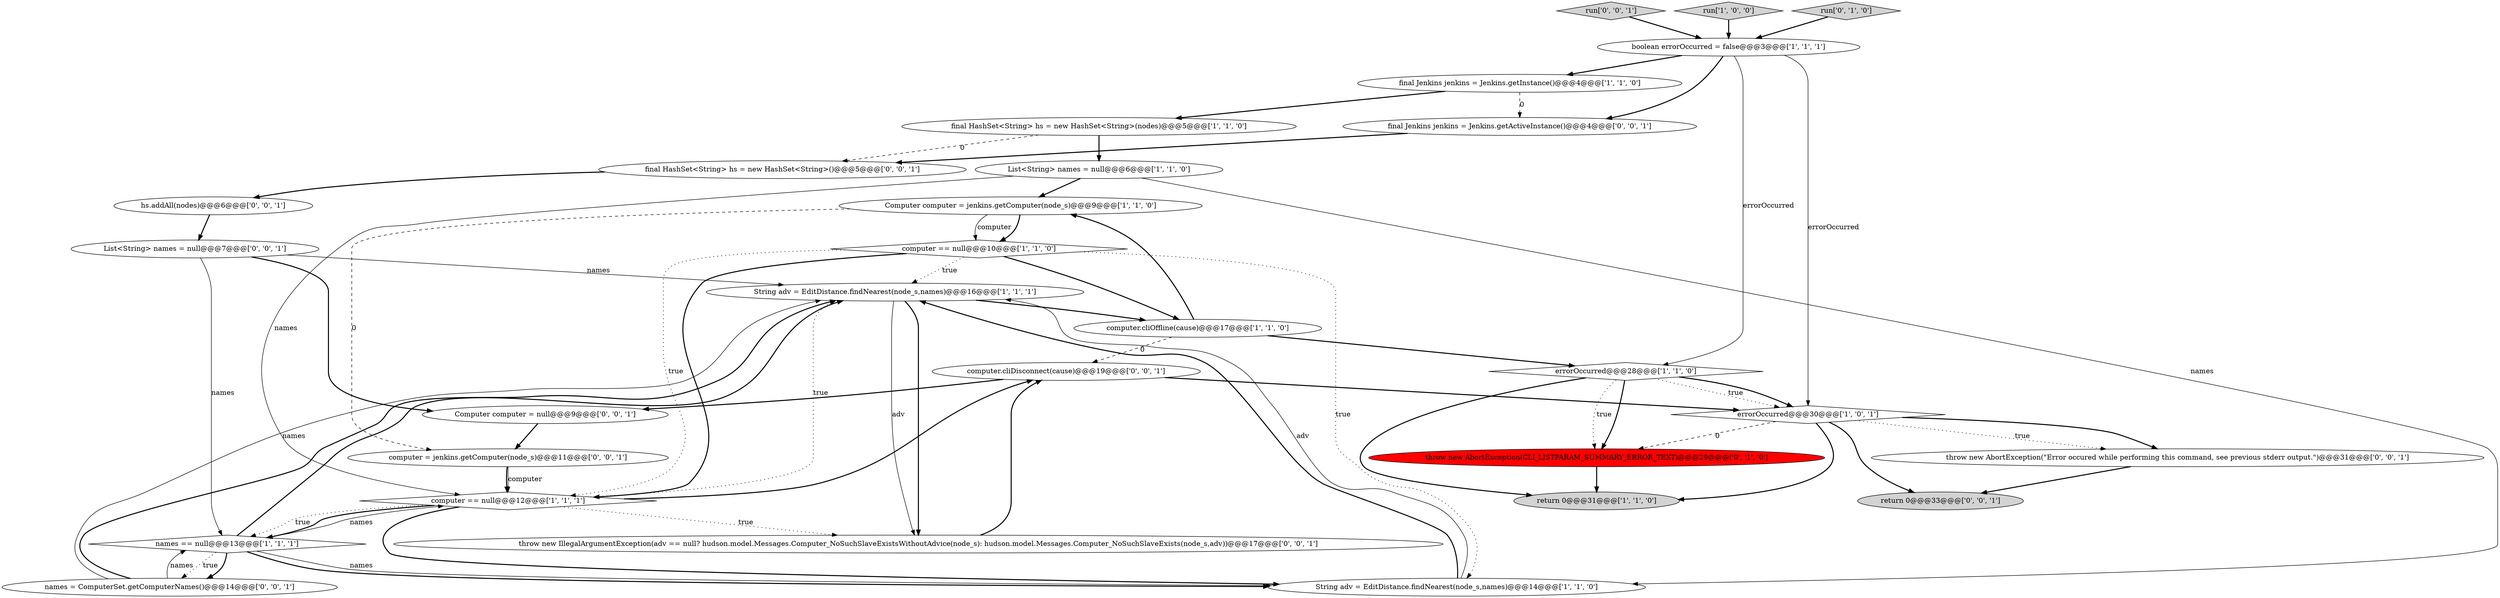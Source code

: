 digraph {
25 [style = filled, label = "throw new AbortException(\"Error occured while performing this command, see previous stderr output.\")@@@31@@@['0', '0', '1']", fillcolor = white, shape = ellipse image = "AAA0AAABBB3BBB"];
14 [style = filled, label = "Computer computer = jenkins.getComputer(node_s)@@@9@@@['1', '1', '0']", fillcolor = white, shape = ellipse image = "AAA0AAABBB1BBB"];
16 [style = filled, label = "throw new AbortException(CLI_LISTPARAM_SUMMARY_ERROR_TEXT)@@@29@@@['0', '1', '0']", fillcolor = red, shape = ellipse image = "AAA1AAABBB2BBB"];
4 [style = filled, label = "boolean errorOccurred = false@@@3@@@['1', '1', '1']", fillcolor = white, shape = ellipse image = "AAA0AAABBB1BBB"];
13 [style = filled, label = "final Jenkins jenkins = Jenkins.getInstance()@@@4@@@['1', '1', '0']", fillcolor = white, shape = ellipse image = "AAA0AAABBB1BBB"];
0 [style = filled, label = "computer == null@@@10@@@['1', '1', '0']", fillcolor = white, shape = diamond image = "AAA0AAABBB1BBB"];
17 [style = filled, label = "List<String> names = null@@@7@@@['0', '0', '1']", fillcolor = white, shape = ellipse image = "AAA0AAABBB3BBB"];
19 [style = filled, label = "hs.addAll(nodes)@@@6@@@['0', '0', '1']", fillcolor = white, shape = ellipse image = "AAA0AAABBB3BBB"];
2 [style = filled, label = "final HashSet<String> hs = new HashSet<String>(nodes)@@@5@@@['1', '1', '0']", fillcolor = white, shape = ellipse image = "AAA0AAABBB1BBB"];
6 [style = filled, label = "String adv = EditDistance.findNearest(node_s,names)@@@16@@@['1', '1', '1']", fillcolor = white, shape = ellipse image = "AAA0AAABBB1BBB"];
10 [style = filled, label = "return 0@@@31@@@['1', '1', '0']", fillcolor = lightgray, shape = ellipse image = "AAA0AAABBB1BBB"];
22 [style = filled, label = "Computer computer = null@@@9@@@['0', '0', '1']", fillcolor = white, shape = ellipse image = "AAA0AAABBB3BBB"];
27 [style = filled, label = "names = ComputerSet.getComputerNames()@@@14@@@['0', '0', '1']", fillcolor = white, shape = ellipse image = "AAA0AAABBB3BBB"];
26 [style = filled, label = "run['0', '0', '1']", fillcolor = lightgray, shape = diamond image = "AAA0AAABBB3BBB"];
11 [style = filled, label = "List<String> names = null@@@6@@@['1', '1', '0']", fillcolor = white, shape = ellipse image = "AAA0AAABBB1BBB"];
3 [style = filled, label = "computer == null@@@12@@@['1', '1', '1']", fillcolor = white, shape = diamond image = "AAA0AAABBB1BBB"];
23 [style = filled, label = "return 0@@@33@@@['0', '0', '1']", fillcolor = lightgray, shape = ellipse image = "AAA0AAABBB3BBB"];
18 [style = filled, label = "final Jenkins jenkins = Jenkins.getActiveInstance()@@@4@@@['0', '0', '1']", fillcolor = white, shape = ellipse image = "AAA0AAABBB3BBB"];
9 [style = filled, label = "run['1', '0', '0']", fillcolor = lightgray, shape = diamond image = "AAA0AAABBB1BBB"];
7 [style = filled, label = "names == null@@@13@@@['1', '1', '1']", fillcolor = white, shape = diamond image = "AAA0AAABBB1BBB"];
15 [style = filled, label = "run['0', '1', '0']", fillcolor = lightgray, shape = diamond image = "AAA0AAABBB2BBB"];
5 [style = filled, label = "errorOccurred@@@28@@@['1', '1', '0']", fillcolor = white, shape = diamond image = "AAA0AAABBB1BBB"];
8 [style = filled, label = "computer.cliOffline(cause)@@@17@@@['1', '1', '0']", fillcolor = white, shape = ellipse image = "AAA0AAABBB1BBB"];
1 [style = filled, label = "String adv = EditDistance.findNearest(node_s,names)@@@14@@@['1', '1', '0']", fillcolor = white, shape = ellipse image = "AAA0AAABBB1BBB"];
20 [style = filled, label = "throw new IllegalArgumentException(adv == null? hudson.model.Messages.Computer_NoSuchSlaveExistsWithoutAdvice(node_s): hudson.model.Messages.Computer_NoSuchSlaveExists(node_s,adv))@@@17@@@['0', '0', '1']", fillcolor = white, shape = ellipse image = "AAA0AAABBB3BBB"];
12 [style = filled, label = "errorOccurred@@@30@@@['1', '0', '1']", fillcolor = white, shape = diamond image = "AAA0AAABBB1BBB"];
24 [style = filled, label = "computer.cliDisconnect(cause)@@@19@@@['0', '0', '1']", fillcolor = white, shape = ellipse image = "AAA0AAABBB3BBB"];
21 [style = filled, label = "final HashSet<String> hs = new HashSet<String>()@@@5@@@['0', '0', '1']", fillcolor = white, shape = ellipse image = "AAA0AAABBB3BBB"];
28 [style = filled, label = "computer = jenkins.getComputer(node_s)@@@11@@@['0', '0', '1']", fillcolor = white, shape = ellipse image = "AAA0AAABBB3BBB"];
6->20 [style = solid, label="adv"];
0->3 [style = bold, label=""];
5->10 [style = bold, label=""];
24->12 [style = bold, label=""];
3->7 [style = dotted, label="true"];
7->1 [style = bold, label=""];
3->20 [style = dotted, label="true"];
3->1 [style = bold, label=""];
21->19 [style = bold, label=""];
3->24 [style = bold, label=""];
11->14 [style = bold, label=""];
16->10 [style = bold, label=""];
4->5 [style = solid, label="errorOccurred"];
25->23 [style = bold, label=""];
12->16 [style = dashed, label="0"];
14->28 [style = dashed, label="0"];
11->1 [style = solid, label="names"];
4->12 [style = solid, label="errorOccurred"];
9->4 [style = bold, label=""];
4->13 [style = bold, label=""];
8->14 [style = bold, label=""];
7->1 [style = solid, label="names"];
4->18 [style = bold, label=""];
22->28 [style = bold, label=""];
19->17 [style = bold, label=""];
5->12 [style = dotted, label="true"];
8->24 [style = dashed, label="0"];
3->6 [style = dotted, label="true"];
17->22 [style = bold, label=""];
27->7 [style = solid, label="names"];
24->22 [style = bold, label=""];
26->4 [style = bold, label=""];
0->6 [style = dotted, label="true"];
27->6 [style = bold, label=""];
1->6 [style = solid, label="adv"];
5->16 [style = bold, label=""];
6->20 [style = bold, label=""];
12->10 [style = bold, label=""];
1->6 [style = bold, label=""];
17->6 [style = solid, label="names"];
14->0 [style = bold, label=""];
8->5 [style = bold, label=""];
3->7 [style = bold, label=""];
5->12 [style = bold, label=""];
7->3 [style = solid, label="names"];
2->21 [style = dashed, label="0"];
12->25 [style = bold, label=""];
6->8 [style = bold, label=""];
7->6 [style = bold, label=""];
15->4 [style = bold, label=""];
0->8 [style = bold, label=""];
28->3 [style = solid, label="computer"];
7->27 [style = bold, label=""];
27->6 [style = solid, label="names"];
11->3 [style = solid, label="names"];
14->0 [style = solid, label="computer"];
5->16 [style = dotted, label="true"];
7->27 [style = dotted, label="true"];
12->23 [style = bold, label=""];
28->3 [style = bold, label=""];
0->3 [style = dotted, label="true"];
18->21 [style = bold, label=""];
13->18 [style = dashed, label="0"];
20->24 [style = bold, label=""];
17->7 [style = solid, label="names"];
12->25 [style = dotted, label="true"];
2->11 [style = bold, label=""];
0->1 [style = dotted, label="true"];
13->2 [style = bold, label=""];
}
